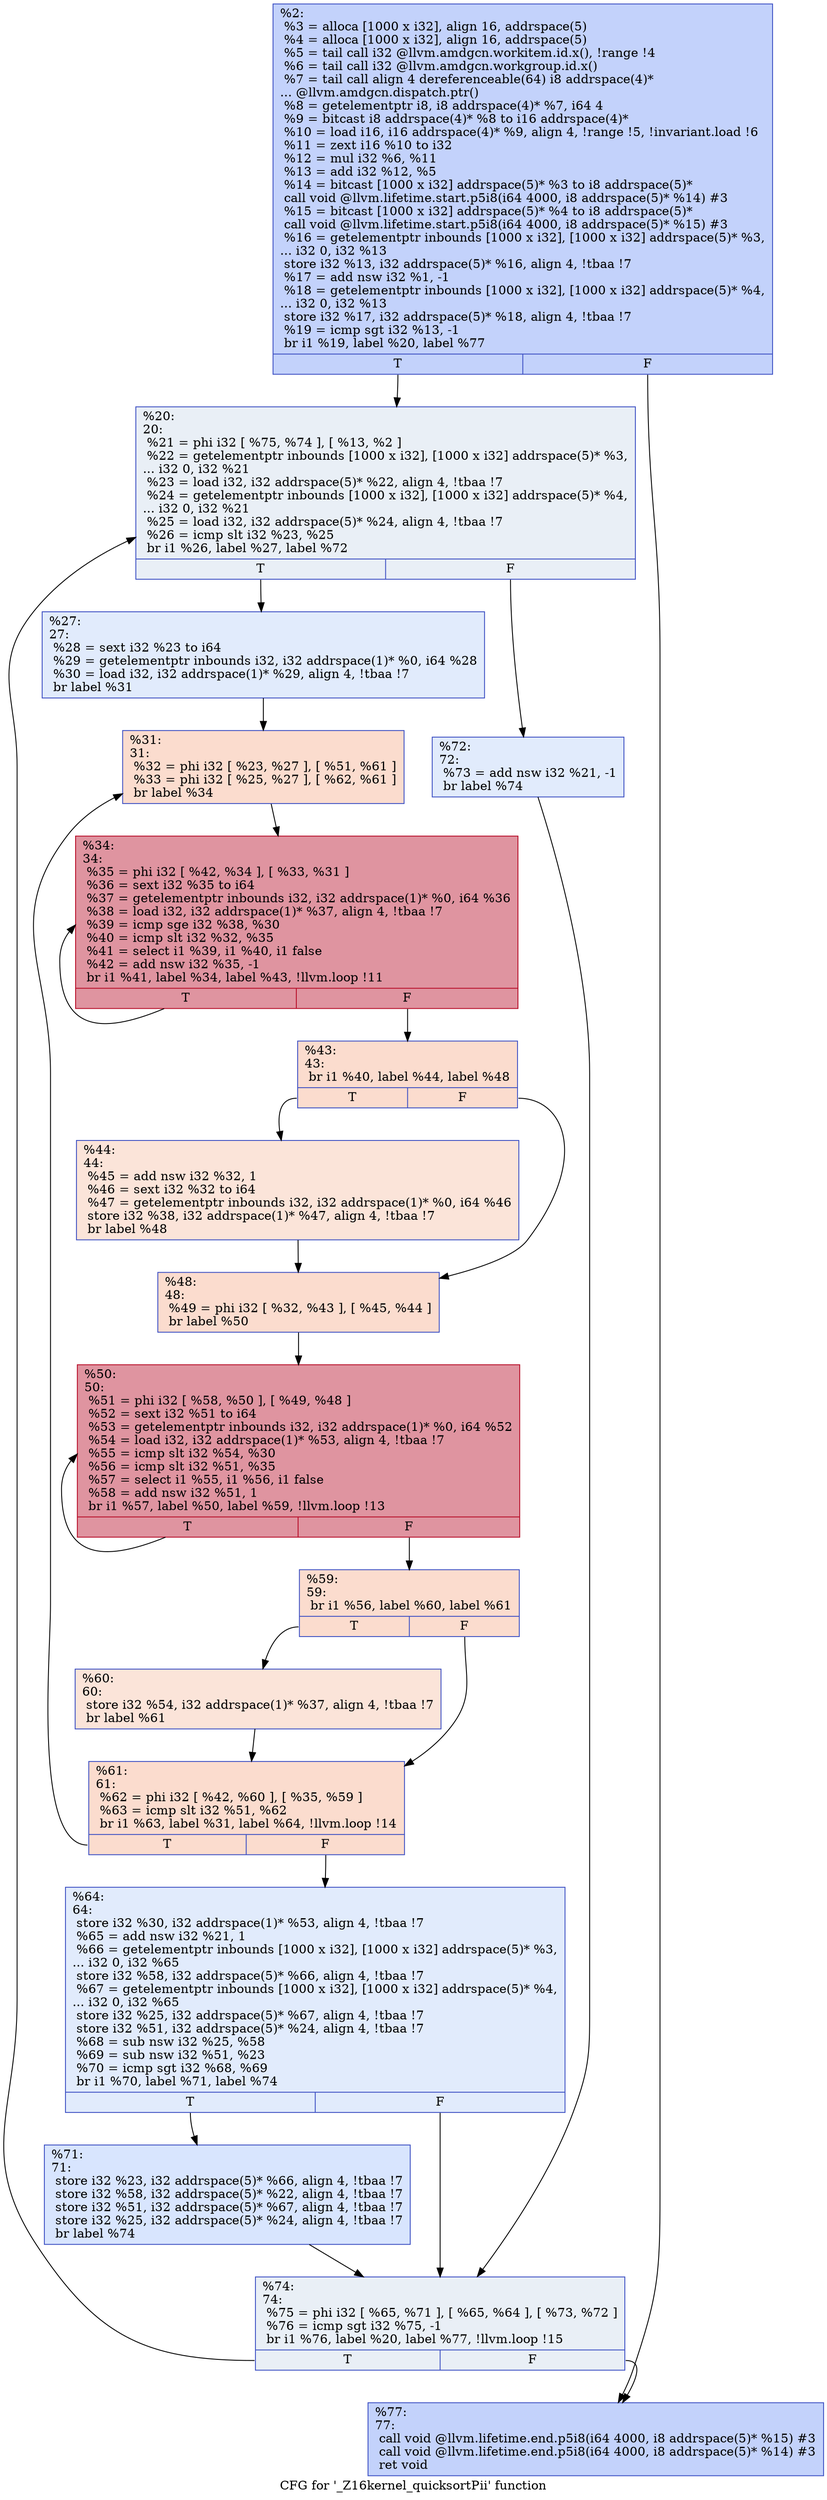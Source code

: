 digraph "CFG for '_Z16kernel_quicksortPii' function" {
	label="CFG for '_Z16kernel_quicksortPii' function";

	Node0x55746c0 [shape=record,color="#3d50c3ff", style=filled, fillcolor="#779af770",label="{%2:\l  %3 = alloca [1000 x i32], align 16, addrspace(5)\l  %4 = alloca [1000 x i32], align 16, addrspace(5)\l  %5 = tail call i32 @llvm.amdgcn.workitem.id.x(), !range !4\l  %6 = tail call i32 @llvm.amdgcn.workgroup.id.x()\l  %7 = tail call align 4 dereferenceable(64) i8 addrspace(4)*\l... @llvm.amdgcn.dispatch.ptr()\l  %8 = getelementptr i8, i8 addrspace(4)* %7, i64 4\l  %9 = bitcast i8 addrspace(4)* %8 to i16 addrspace(4)*\l  %10 = load i16, i16 addrspace(4)* %9, align 4, !range !5, !invariant.load !6\l  %11 = zext i16 %10 to i32\l  %12 = mul i32 %6, %11\l  %13 = add i32 %12, %5\l  %14 = bitcast [1000 x i32] addrspace(5)* %3 to i8 addrspace(5)*\l  call void @llvm.lifetime.start.p5i8(i64 4000, i8 addrspace(5)* %14) #3\l  %15 = bitcast [1000 x i32] addrspace(5)* %4 to i8 addrspace(5)*\l  call void @llvm.lifetime.start.p5i8(i64 4000, i8 addrspace(5)* %15) #3\l  %16 = getelementptr inbounds [1000 x i32], [1000 x i32] addrspace(5)* %3,\l... i32 0, i32 %13\l  store i32 %13, i32 addrspace(5)* %16, align 4, !tbaa !7\l  %17 = add nsw i32 %1, -1\l  %18 = getelementptr inbounds [1000 x i32], [1000 x i32] addrspace(5)* %4,\l... i32 0, i32 %13\l  store i32 %17, i32 addrspace(5)* %18, align 4, !tbaa !7\l  %19 = icmp sgt i32 %13, -1\l  br i1 %19, label %20, label %77\l|{<s0>T|<s1>F}}"];
	Node0x55746c0:s0 -> Node0x5577bd0;
	Node0x55746c0:s1 -> Node0x5577c60;
	Node0x5577bd0 [shape=record,color="#3d50c3ff", style=filled, fillcolor="#cedaeb70",label="{%20:\l20:                                               \l  %21 = phi i32 [ %75, %74 ], [ %13, %2 ]\l  %22 = getelementptr inbounds [1000 x i32], [1000 x i32] addrspace(5)* %3,\l... i32 0, i32 %21\l  %23 = load i32, i32 addrspace(5)* %22, align 4, !tbaa !7\l  %24 = getelementptr inbounds [1000 x i32], [1000 x i32] addrspace(5)* %4,\l... i32 0, i32 %21\l  %25 = load i32, i32 addrspace(5)* %24, align 4, !tbaa !7\l  %26 = icmp slt i32 %23, %25\l  br i1 %26, label %27, label %72\l|{<s0>T|<s1>F}}"];
	Node0x5577bd0:s0 -> Node0x5578230;
	Node0x5577bd0:s1 -> Node0x55782c0;
	Node0x5578230 [shape=record,color="#3d50c3ff", style=filled, fillcolor="#bbd1f870",label="{%27:\l27:                                               \l  %28 = sext i32 %23 to i64\l  %29 = getelementptr inbounds i32, i32 addrspace(1)* %0, i64 %28\l  %30 = load i32, i32 addrspace(1)* %29, align 4, !tbaa !7\l  br label %31\l}"];
	Node0x5578230 -> Node0x5578580;
	Node0x5578580 [shape=record,color="#3d50c3ff", style=filled, fillcolor="#f7af9170",label="{%31:\l31:                                               \l  %32 = phi i32 [ %23, %27 ], [ %51, %61 ]\l  %33 = phi i32 [ %25, %27 ], [ %62, %61 ]\l  br label %34\l}"];
	Node0x5578580 -> Node0x55771d0;
	Node0x55771d0 [shape=record,color="#b70d28ff", style=filled, fillcolor="#b70d2870",label="{%34:\l34:                                               \l  %35 = phi i32 [ %42, %34 ], [ %33, %31 ]\l  %36 = sext i32 %35 to i64\l  %37 = getelementptr inbounds i32, i32 addrspace(1)* %0, i64 %36\l  %38 = load i32, i32 addrspace(1)* %37, align 4, !tbaa !7\l  %39 = icmp sge i32 %38, %30\l  %40 = icmp slt i32 %32, %35\l  %41 = select i1 %39, i1 %40, i1 false\l  %42 = add nsw i32 %35, -1\l  br i1 %41, label %34, label %43, !llvm.loop !11\l|{<s0>T|<s1>F}}"];
	Node0x55771d0:s0 -> Node0x55771d0;
	Node0x55771d0:s1 -> Node0x5578f90;
	Node0x5578f90 [shape=record,color="#3d50c3ff", style=filled, fillcolor="#f7af9170",label="{%43:\l43:                                               \l  br i1 %40, label %44, label %48\l|{<s0>T|<s1>F}}"];
	Node0x5578f90:s0 -> Node0x55791d0;
	Node0x5578f90:s1 -> Node0x5579220;
	Node0x55791d0 [shape=record,color="#3d50c3ff", style=filled, fillcolor="#f5c1a970",label="{%44:\l44:                                               \l  %45 = add nsw i32 %32, 1\l  %46 = sext i32 %32 to i64\l  %47 = getelementptr inbounds i32, i32 addrspace(1)* %0, i64 %46\l  store i32 %38, i32 addrspace(1)* %47, align 4, !tbaa !7\l  br label %48\l}"];
	Node0x55791d0 -> Node0x5579220;
	Node0x5579220 [shape=record,color="#3d50c3ff", style=filled, fillcolor="#f7af9170",label="{%48:\l48:                                               \l  %49 = phi i32 [ %32, %43 ], [ %45, %44 ]\l  br label %50\l}"];
	Node0x5579220 -> Node0x55796b0;
	Node0x55796b0 [shape=record,color="#b70d28ff", style=filled, fillcolor="#b70d2870",label="{%50:\l50:                                               \l  %51 = phi i32 [ %58, %50 ], [ %49, %48 ]\l  %52 = sext i32 %51 to i64\l  %53 = getelementptr inbounds i32, i32 addrspace(1)* %0, i64 %52\l  %54 = load i32, i32 addrspace(1)* %53, align 4, !tbaa !7\l  %55 = icmp slt i32 %54, %30\l  %56 = icmp slt i32 %51, %35\l  %57 = select i1 %55, i1 %56, i1 false\l  %58 = add nsw i32 %51, 1\l  br i1 %57, label %50, label %59, !llvm.loop !13\l|{<s0>T|<s1>F}}"];
	Node0x55796b0:s0 -> Node0x55796b0;
	Node0x55796b0:s1 -> Node0x5579c00;
	Node0x5579c00 [shape=record,color="#3d50c3ff", style=filled, fillcolor="#f7af9170",label="{%59:\l59:                                               \l  br i1 %56, label %60, label %61\l|{<s0>T|<s1>F}}"];
	Node0x5579c00:s0 -> Node0x5579dc0;
	Node0x5579c00:s1 -> Node0x5578640;
	Node0x5579dc0 [shape=record,color="#3d50c3ff", style=filled, fillcolor="#f5c1a970",label="{%60:\l60:                                               \l  store i32 %54, i32 addrspace(1)* %37, align 4, !tbaa !7\l  br label %61\l}"];
	Node0x5579dc0 -> Node0x5578640;
	Node0x5578640 [shape=record,color="#3d50c3ff", style=filled, fillcolor="#f7af9170",label="{%61:\l61:                                               \l  %62 = phi i32 [ %42, %60 ], [ %35, %59 ]\l  %63 = icmp slt i32 %51, %62\l  br i1 %63, label %31, label %64, !llvm.loop !14\l|{<s0>T|<s1>F}}"];
	Node0x5578640:s0 -> Node0x5578580;
	Node0x5578640:s1 -> Node0x557a100;
	Node0x557a100 [shape=record,color="#3d50c3ff", style=filled, fillcolor="#bbd1f870",label="{%64:\l64:                                               \l  store i32 %30, i32 addrspace(1)* %53, align 4, !tbaa !7\l  %65 = add nsw i32 %21, 1\l  %66 = getelementptr inbounds [1000 x i32], [1000 x i32] addrspace(5)* %3,\l... i32 0, i32 %65\l  store i32 %58, i32 addrspace(5)* %66, align 4, !tbaa !7\l  %67 = getelementptr inbounds [1000 x i32], [1000 x i32] addrspace(5)* %4,\l... i32 0, i32 %65\l  store i32 %25, i32 addrspace(5)* %67, align 4, !tbaa !7\l  store i32 %51, i32 addrspace(5)* %24, align 4, !tbaa !7\l  %68 = sub nsw i32 %25, %58\l  %69 = sub nsw i32 %51, %23\l  %70 = icmp sgt i32 %68, %69\l  br i1 %70, label %71, label %74\l|{<s0>T|<s1>F}}"];
	Node0x557a100:s0 -> Node0x5577110;
	Node0x557a100:s1 -> Node0x5577dd0;
	Node0x5577110 [shape=record,color="#3d50c3ff", style=filled, fillcolor="#a7c5fe70",label="{%71:\l71:                                               \l  store i32 %23, i32 addrspace(5)* %66, align 4, !tbaa !7\l  store i32 %58, i32 addrspace(5)* %22, align 4, !tbaa !7\l  store i32 %51, i32 addrspace(5)* %67, align 4, !tbaa !7\l  store i32 %25, i32 addrspace(5)* %24, align 4, !tbaa !7\l  br label %74\l}"];
	Node0x5577110 -> Node0x5577dd0;
	Node0x55782c0 [shape=record,color="#3d50c3ff", style=filled, fillcolor="#bbd1f870",label="{%72:\l72:                                               \l  %73 = add nsw i32 %21, -1\l  br label %74\l}"];
	Node0x55782c0 -> Node0x5577dd0;
	Node0x5577dd0 [shape=record,color="#3d50c3ff", style=filled, fillcolor="#cedaeb70",label="{%74:\l74:                                               \l  %75 = phi i32 [ %65, %71 ], [ %65, %64 ], [ %73, %72 ]\l  %76 = icmp sgt i32 %75, -1\l  br i1 %76, label %20, label %77, !llvm.loop !15\l|{<s0>T|<s1>F}}"];
	Node0x5577dd0:s0 -> Node0x5577bd0;
	Node0x5577dd0:s1 -> Node0x5577c60;
	Node0x5577c60 [shape=record,color="#3d50c3ff", style=filled, fillcolor="#779af770",label="{%77:\l77:                                               \l  call void @llvm.lifetime.end.p5i8(i64 4000, i8 addrspace(5)* %15) #3\l  call void @llvm.lifetime.end.p5i8(i64 4000, i8 addrspace(5)* %14) #3\l  ret void\l}"];
}
